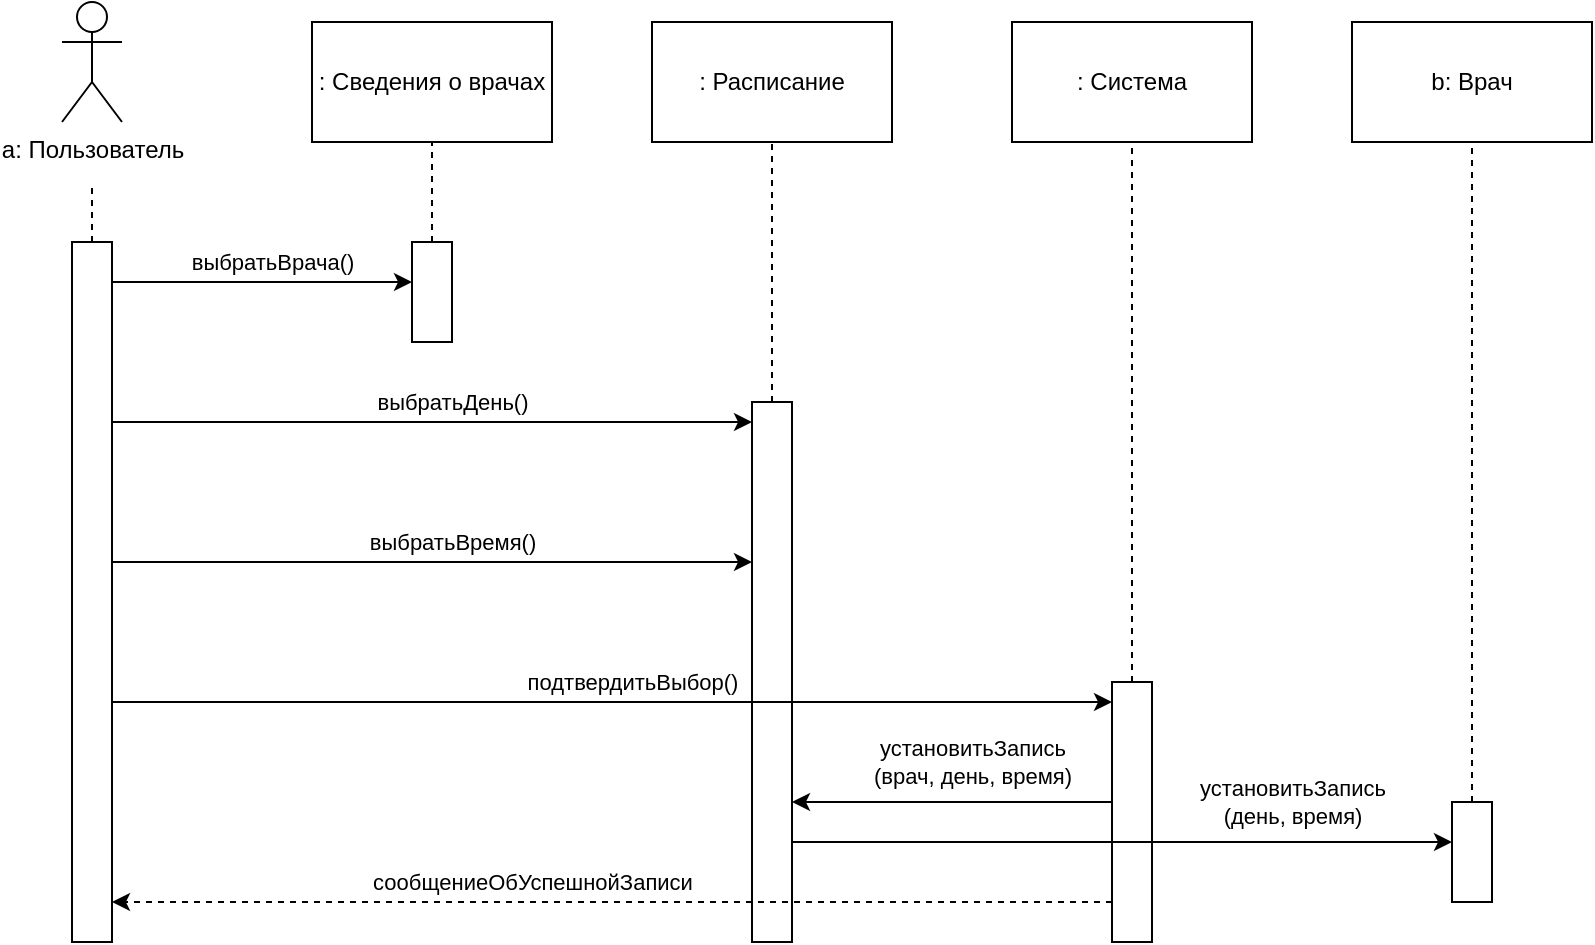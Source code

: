 <mxfile version="26.1.1">
  <diagram name="Страница — 1" id="-aC2LgrRvAPeOgifP5qQ">
    <mxGraphModel dx="1506" dy="965" grid="1" gridSize="10" guides="1" tooltips="1" connect="1" arrows="1" fold="1" page="1" pageScale="1" pageWidth="1100" pageHeight="850" math="0" shadow="0">
      <root>
        <mxCell id="0" />
        <mxCell id="1" parent="0" />
        <mxCell id="G6PU_WZym4Gf-ZEjerz6-1" value="a: Пользователь" style="shape=umlActor;verticalLabelPosition=bottom;verticalAlign=top;html=1;outlineConnect=0;" vertex="1" parent="1">
          <mxGeometry x="165" y="200" width="30" height="60" as="geometry" />
        </mxCell>
        <mxCell id="G6PU_WZym4Gf-ZEjerz6-2" value=": Система" style="rounded=0;whiteSpace=wrap;html=1;" vertex="1" parent="1">
          <mxGeometry x="640" y="210" width="120" height="60" as="geometry" />
        </mxCell>
        <mxCell id="G6PU_WZym4Gf-ZEjerz6-3" value=": Расписание" style="rounded=0;whiteSpace=wrap;html=1;" vertex="1" parent="1">
          <mxGeometry x="460" y="210" width="120" height="60" as="geometry" />
        </mxCell>
        <mxCell id="G6PU_WZym4Gf-ZEjerz6-4" value=": Сведения о врачах" style="rounded=0;whiteSpace=wrap;html=1;" vertex="1" parent="1">
          <mxGeometry x="290" y="210" width="120" height="60" as="geometry" />
        </mxCell>
        <mxCell id="G6PU_WZym4Gf-ZEjerz6-5" value="" style="rounded=0;whiteSpace=wrap;html=1;" vertex="1" parent="1">
          <mxGeometry x="170" y="320" width="20" height="350" as="geometry" />
        </mxCell>
        <mxCell id="G6PU_WZym4Gf-ZEjerz6-6" value="" style="endArrow=none;dashed=1;html=1;rounded=0;exitX=0.5;exitY=0;exitDx=0;exitDy=0;" edge="1" parent="1" source="G6PU_WZym4Gf-ZEjerz6-5">
          <mxGeometry width="50" height="50" relative="1" as="geometry">
            <mxPoint x="570" y="490" as="sourcePoint" />
            <mxPoint x="180" y="290" as="targetPoint" />
          </mxGeometry>
        </mxCell>
        <mxCell id="G6PU_WZym4Gf-ZEjerz6-8" value="" style="rounded=0;whiteSpace=wrap;html=1;" vertex="1" parent="1">
          <mxGeometry x="690" y="540" width="20" height="130" as="geometry" />
        </mxCell>
        <mxCell id="G6PU_WZym4Gf-ZEjerz6-9" value="" style="endArrow=classic;html=1;rounded=0;" edge="1" parent="1">
          <mxGeometry relative="1" as="geometry">
            <mxPoint x="190" y="340" as="sourcePoint" />
            <mxPoint x="340" y="340" as="targetPoint" />
          </mxGeometry>
        </mxCell>
        <mxCell id="G6PU_WZym4Gf-ZEjerz6-10" value="выбратьВрача()" style="edgeLabel;resizable=0;html=1;;align=center;verticalAlign=middle;" connectable="0" vertex="1" parent="G6PU_WZym4Gf-ZEjerz6-9">
          <mxGeometry relative="1" as="geometry">
            <mxPoint x="5" y="-10" as="offset" />
          </mxGeometry>
        </mxCell>
        <mxCell id="G6PU_WZym4Gf-ZEjerz6-12" value="" style="endArrow=none;dashed=1;html=1;rounded=0;entryX=0.5;entryY=1;entryDx=0;entryDy=0;exitX=0.5;exitY=0;exitDx=0;exitDy=0;" edge="1" parent="1" source="G6PU_WZym4Gf-ZEjerz6-8" target="G6PU_WZym4Gf-ZEjerz6-2">
          <mxGeometry width="50" height="50" relative="1" as="geometry">
            <mxPoint x="740.5" y="340" as="sourcePoint" />
            <mxPoint x="740" y="290" as="targetPoint" />
          </mxGeometry>
        </mxCell>
        <mxCell id="G6PU_WZym4Gf-ZEjerz6-13" value="" style="rounded=0;whiteSpace=wrap;html=1;" vertex="1" parent="1">
          <mxGeometry x="510" y="400" width="20" height="270" as="geometry" />
        </mxCell>
        <mxCell id="G6PU_WZym4Gf-ZEjerz6-14" value="" style="rounded=0;whiteSpace=wrap;html=1;" vertex="1" parent="1">
          <mxGeometry x="340" y="320" width="20" height="50" as="geometry" />
        </mxCell>
        <mxCell id="G6PU_WZym4Gf-ZEjerz6-15" value="" style="endArrow=none;dashed=1;html=1;rounded=0;entryX=0.5;entryY=1;entryDx=0;entryDy=0;exitX=0.5;exitY=0;exitDx=0;exitDy=0;" edge="1" source="G6PU_WZym4Gf-ZEjerz6-14" parent="1" target="G6PU_WZym4Gf-ZEjerz6-4">
          <mxGeometry width="50" height="50" relative="1" as="geometry">
            <mxPoint x="390.5" y="440" as="sourcePoint" />
            <mxPoint x="350" y="370" as="targetPoint" />
          </mxGeometry>
        </mxCell>
        <mxCell id="G6PU_WZym4Gf-ZEjerz6-16" value="" style="endArrow=none;dashed=1;html=1;rounded=0;entryX=0.5;entryY=1;entryDx=0;entryDy=0;exitX=0.5;exitY=0;exitDx=0;exitDy=0;" edge="1" parent="1" source="G6PU_WZym4Gf-ZEjerz6-13" target="G6PU_WZym4Gf-ZEjerz6-3">
          <mxGeometry width="50" height="50" relative="1" as="geometry">
            <mxPoint x="710" y="430" as="sourcePoint" />
            <mxPoint x="710" y="280" as="targetPoint" />
          </mxGeometry>
        </mxCell>
        <mxCell id="G6PU_WZym4Gf-ZEjerz6-17" value="b: Врач" style="rounded=0;whiteSpace=wrap;html=1;" vertex="1" parent="1">
          <mxGeometry x="810" y="210" width="120" height="60" as="geometry" />
        </mxCell>
        <mxCell id="G6PU_WZym4Gf-ZEjerz6-18" value="" style="rounded=0;whiteSpace=wrap;html=1;" vertex="1" parent="1">
          <mxGeometry x="860" y="600" width="20" height="50" as="geometry" />
        </mxCell>
        <mxCell id="G6PU_WZym4Gf-ZEjerz6-19" value="" style="endArrow=none;dashed=1;html=1;rounded=0;entryX=0.5;entryY=1;entryDx=0;entryDy=0;exitX=0.5;exitY=0;exitDx=0;exitDy=0;" edge="1" source="G6PU_WZym4Gf-ZEjerz6-18" parent="1" target="G6PU_WZym4Gf-ZEjerz6-17">
          <mxGeometry width="50" height="50" relative="1" as="geometry">
            <mxPoint x="910.5" y="495" as="sourcePoint" />
            <mxPoint x="870" y="325" as="targetPoint" />
          </mxGeometry>
        </mxCell>
        <mxCell id="G6PU_WZym4Gf-ZEjerz6-20" value="" style="endArrow=classic;html=1;rounded=0;" edge="1" parent="1">
          <mxGeometry relative="1" as="geometry">
            <mxPoint x="190" y="410" as="sourcePoint" />
            <mxPoint x="510" y="410" as="targetPoint" />
          </mxGeometry>
        </mxCell>
        <mxCell id="G6PU_WZym4Gf-ZEjerz6-21" value="выбратьДень()" style="edgeLabel;resizable=0;html=1;;align=center;verticalAlign=middle;" connectable="0" vertex="1" parent="G6PU_WZym4Gf-ZEjerz6-20">
          <mxGeometry relative="1" as="geometry">
            <mxPoint x="10" y="-10" as="offset" />
          </mxGeometry>
        </mxCell>
        <mxCell id="G6PU_WZym4Gf-ZEjerz6-25" value="" style="endArrow=classic;html=1;rounded=0;" edge="1" parent="1">
          <mxGeometry relative="1" as="geometry">
            <mxPoint x="190" y="480" as="sourcePoint" />
            <mxPoint x="510" y="480" as="targetPoint" />
          </mxGeometry>
        </mxCell>
        <mxCell id="G6PU_WZym4Gf-ZEjerz6-26" value="выбратьВремя()" style="edgeLabel;resizable=0;html=1;;align=center;verticalAlign=middle;" connectable="0" vertex="1" parent="G6PU_WZym4Gf-ZEjerz6-25">
          <mxGeometry relative="1" as="geometry">
            <mxPoint x="10" y="-10" as="offset" />
          </mxGeometry>
        </mxCell>
        <mxCell id="G6PU_WZym4Gf-ZEjerz6-32" value="" style="endArrow=classic;html=1;rounded=0;" edge="1" parent="1">
          <mxGeometry relative="1" as="geometry">
            <mxPoint x="190" y="550" as="sourcePoint" />
            <mxPoint x="690" y="550" as="targetPoint" />
          </mxGeometry>
        </mxCell>
        <mxCell id="G6PU_WZym4Gf-ZEjerz6-33" value="подтвердитьВыбор()" style="edgeLabel;resizable=0;html=1;;align=center;verticalAlign=middle;" connectable="0" vertex="1" parent="G6PU_WZym4Gf-ZEjerz6-32">
          <mxGeometry relative="1" as="geometry">
            <mxPoint x="10" y="-10" as="offset" />
          </mxGeometry>
        </mxCell>
        <mxCell id="G6PU_WZym4Gf-ZEjerz6-34" value="" style="endArrow=classic;dashed=1;html=1;rounded=0;endFill=1;" edge="1" parent="1">
          <mxGeometry width="50" height="50" relative="1" as="geometry">
            <mxPoint x="690" y="650" as="sourcePoint" />
            <mxPoint x="190" y="650" as="targetPoint" />
          </mxGeometry>
        </mxCell>
        <mxCell id="G6PU_WZym4Gf-ZEjerz6-42" value="сообщениеОбУспешнойЗаписи" style="edgeLabel;html=1;align=center;verticalAlign=middle;resizable=0;points=[];" vertex="1" connectable="0" parent="G6PU_WZym4Gf-ZEjerz6-34">
          <mxGeometry x="0.072" y="-2" relative="1" as="geometry">
            <mxPoint x="-22" y="-8" as="offset" />
          </mxGeometry>
        </mxCell>
        <mxCell id="G6PU_WZym4Gf-ZEjerz6-35" value="" style="endArrow=classic;html=1;rounded=0;" edge="1" parent="1">
          <mxGeometry relative="1" as="geometry">
            <mxPoint x="690" y="600" as="sourcePoint" />
            <mxPoint x="530" y="600" as="targetPoint" />
          </mxGeometry>
        </mxCell>
        <mxCell id="G6PU_WZym4Gf-ZEjerz6-36" value="&lt;div&gt;установитьЗапись&lt;/div&gt;&lt;div&gt;(врач, день, время)&lt;/div&gt;" style="edgeLabel;resizable=0;html=1;;align=center;verticalAlign=middle;" connectable="0" vertex="1" parent="G6PU_WZym4Gf-ZEjerz6-35">
          <mxGeometry relative="1" as="geometry">
            <mxPoint x="10" y="-20" as="offset" />
          </mxGeometry>
        </mxCell>
        <mxCell id="G6PU_WZym4Gf-ZEjerz6-37" value="" style="endArrow=classic;html=1;rounded=0;" edge="1" parent="1">
          <mxGeometry relative="1" as="geometry">
            <mxPoint x="530" y="620" as="sourcePoint" />
            <mxPoint x="860" y="620" as="targetPoint" />
          </mxGeometry>
        </mxCell>
        <mxCell id="G6PU_WZym4Gf-ZEjerz6-38" value="&lt;div&gt;установитьЗапись&lt;/div&gt;&lt;div&gt;(день, время)&lt;/div&gt;" style="edgeLabel;resizable=0;html=1;;align=center;verticalAlign=middle;" connectable="0" vertex="1" parent="G6PU_WZym4Gf-ZEjerz6-37">
          <mxGeometry relative="1" as="geometry">
            <mxPoint x="85" y="-20" as="offset" />
          </mxGeometry>
        </mxCell>
      </root>
    </mxGraphModel>
  </diagram>
</mxfile>
